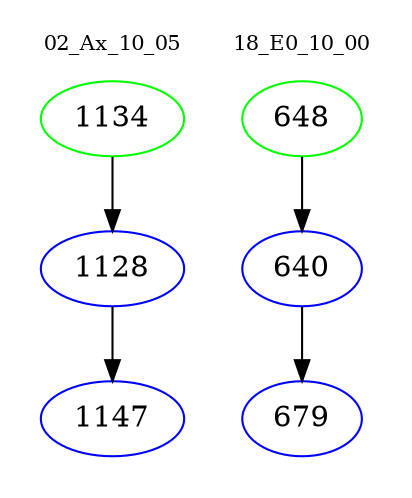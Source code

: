 digraph{
subgraph cluster_0 {
color = white
label = "02_Ax_10_05";
fontsize=10;
T0_1134 [label="1134", color="green"]
T0_1134 -> T0_1128 [color="black"]
T0_1128 [label="1128", color="blue"]
T0_1128 -> T0_1147 [color="black"]
T0_1147 [label="1147", color="blue"]
}
subgraph cluster_1 {
color = white
label = "18_E0_10_00";
fontsize=10;
T1_648 [label="648", color="green"]
T1_648 -> T1_640 [color="black"]
T1_640 [label="640", color="blue"]
T1_640 -> T1_679 [color="black"]
T1_679 [label="679", color="blue"]
}
}
